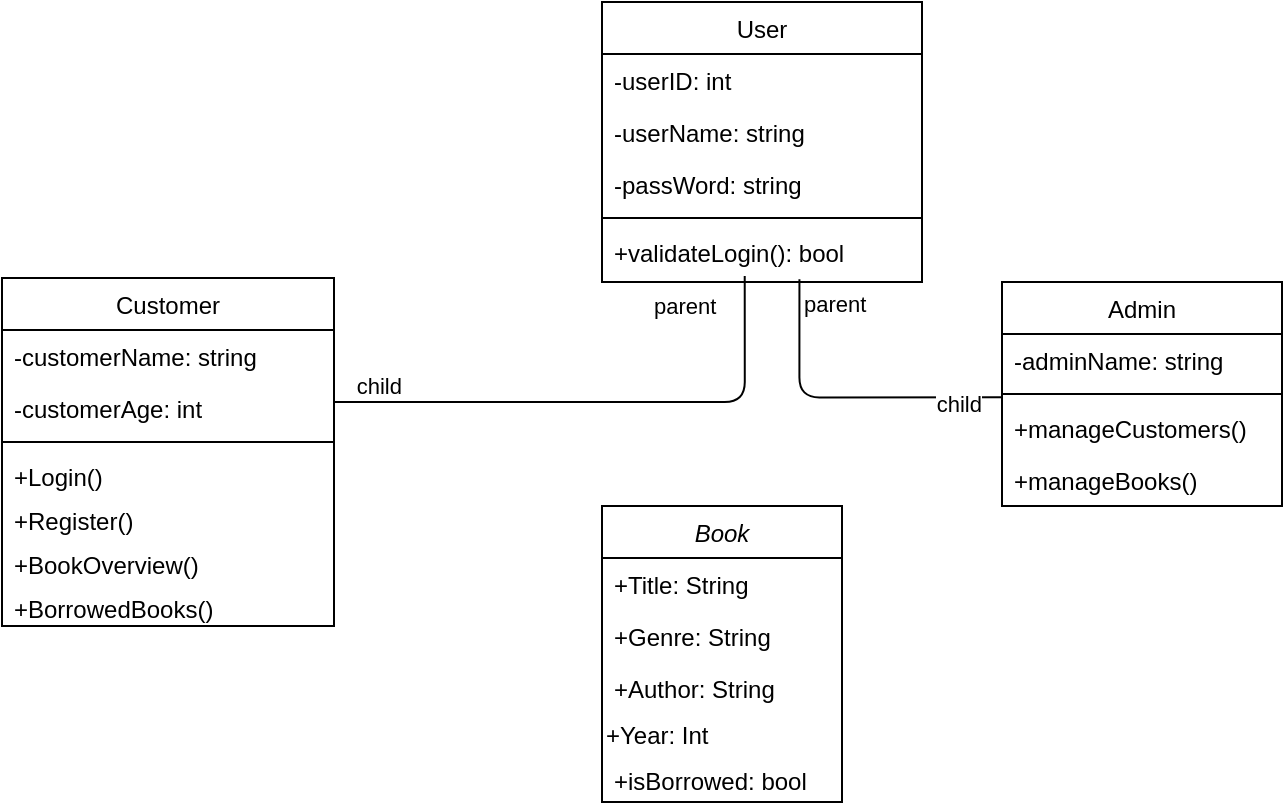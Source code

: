 <mxfile version="13.8.6" type="github">
  <diagram id="C5RBs43oDa-KdzZeNtuy" name="Page-1">
    <mxGraphModel dx="782" dy="478" grid="1" gridSize="10" guides="1" tooltips="1" connect="1" arrows="1" fold="1" page="1" pageScale="1" pageWidth="827" pageHeight="1169" math="0" shadow="0">
      <root>
        <mxCell id="WIyWlLk6GJQsqaUBKTNV-0" />
        <mxCell id="WIyWlLk6GJQsqaUBKTNV-1" parent="WIyWlLk6GJQsqaUBKTNV-0" />
        <mxCell id="zkfFHV4jXpPFQw0GAbJ--0" value="Book" style="swimlane;fontStyle=2;align=center;verticalAlign=top;childLayout=stackLayout;horizontal=1;startSize=26;horizontalStack=0;resizeParent=1;resizeLast=0;collapsible=1;marginBottom=0;rounded=0;shadow=0;strokeWidth=1;" parent="WIyWlLk6GJQsqaUBKTNV-1" vertex="1">
          <mxGeometry x="390" y="262" width="120" height="148" as="geometry">
            <mxRectangle x="230" y="140" width="160" height="26" as="alternateBounds" />
          </mxGeometry>
        </mxCell>
        <mxCell id="zkfFHV4jXpPFQw0GAbJ--1" value="+Title: String" style="text;align=left;verticalAlign=top;spacingLeft=4;spacingRight=4;overflow=hidden;rotatable=0;points=[[0,0.5],[1,0.5]];portConstraint=eastwest;" parent="zkfFHV4jXpPFQw0GAbJ--0" vertex="1">
          <mxGeometry y="26" width="120" height="26" as="geometry" />
        </mxCell>
        <mxCell id="zkfFHV4jXpPFQw0GAbJ--2" value="+Genre: String" style="text;align=left;verticalAlign=top;spacingLeft=4;spacingRight=4;overflow=hidden;rotatable=0;points=[[0,0.5],[1,0.5]];portConstraint=eastwest;rounded=0;shadow=0;html=0;" parent="zkfFHV4jXpPFQw0GAbJ--0" vertex="1">
          <mxGeometry y="52" width="120" height="26" as="geometry" />
        </mxCell>
        <mxCell id="zkfFHV4jXpPFQw0GAbJ--3" value="+Author: String" style="text;align=left;verticalAlign=top;spacingLeft=4;spacingRight=4;overflow=hidden;rotatable=0;points=[[0,0.5],[1,0.5]];portConstraint=eastwest;rounded=0;shadow=0;html=0;" parent="zkfFHV4jXpPFQw0GAbJ--0" vertex="1">
          <mxGeometry y="78" width="120" height="26" as="geometry" />
        </mxCell>
        <mxCell id="hImFnE7xVse3VVfVsYDo-0" value="+Year: Int" style="text;strokeColor=none;fillColor=none;align=left;verticalAlign=middle;rounded=0;" vertex="1" parent="zkfFHV4jXpPFQw0GAbJ--0">
          <mxGeometry y="104" width="120" height="20" as="geometry" />
        </mxCell>
        <mxCell id="hImFnE7xVse3VVfVsYDo-25" value="+isBorrowed: bool" style="text;strokeColor=none;fillColor=none;align=left;verticalAlign=top;spacingLeft=4;spacingRight=4;overflow=hidden;rotatable=0;points=[[0,0.5],[1,0.5]];portConstraint=eastwest;" vertex="1" parent="zkfFHV4jXpPFQw0GAbJ--0">
          <mxGeometry y="124" width="120" height="22" as="geometry" />
        </mxCell>
        <mxCell id="zkfFHV4jXpPFQw0GAbJ--17" value="User" style="swimlane;fontStyle=0;align=center;verticalAlign=top;childLayout=stackLayout;horizontal=1;startSize=26;horizontalStack=0;resizeParent=1;resizeLast=0;collapsible=1;marginBottom=0;rounded=0;shadow=0;strokeWidth=1;" parent="WIyWlLk6GJQsqaUBKTNV-1" vertex="1">
          <mxGeometry x="390" y="10" width="160" height="140" as="geometry">
            <mxRectangle x="550" y="140" width="160" height="26" as="alternateBounds" />
          </mxGeometry>
        </mxCell>
        <mxCell id="zkfFHV4jXpPFQw0GAbJ--18" value="-userID: int" style="text;align=left;verticalAlign=top;spacingLeft=4;spacingRight=4;overflow=hidden;rotatable=0;points=[[0,0.5],[1,0.5]];portConstraint=eastwest;" parent="zkfFHV4jXpPFQw0GAbJ--17" vertex="1">
          <mxGeometry y="26" width="160" height="26" as="geometry" />
        </mxCell>
        <mxCell id="zkfFHV4jXpPFQw0GAbJ--19" value="-userName: string" style="text;align=left;verticalAlign=top;spacingLeft=4;spacingRight=4;overflow=hidden;rotatable=0;points=[[0,0.5],[1,0.5]];portConstraint=eastwest;rounded=0;shadow=0;html=0;" parent="zkfFHV4jXpPFQw0GAbJ--17" vertex="1">
          <mxGeometry y="52" width="160" height="26" as="geometry" />
        </mxCell>
        <mxCell id="zkfFHV4jXpPFQw0GAbJ--20" value="-passWord: string" style="text;align=left;verticalAlign=top;spacingLeft=4;spacingRight=4;overflow=hidden;rotatable=0;points=[[0,0.5],[1,0.5]];portConstraint=eastwest;rounded=0;shadow=0;html=0;" parent="zkfFHV4jXpPFQw0GAbJ--17" vertex="1">
          <mxGeometry y="78" width="160" height="26" as="geometry" />
        </mxCell>
        <mxCell id="zkfFHV4jXpPFQw0GAbJ--23" value="" style="line;html=1;strokeWidth=1;align=left;verticalAlign=middle;spacingTop=-1;spacingLeft=3;spacingRight=3;rotatable=0;labelPosition=right;points=[];portConstraint=eastwest;" parent="zkfFHV4jXpPFQw0GAbJ--17" vertex="1">
          <mxGeometry y="104" width="160" height="8" as="geometry" />
        </mxCell>
        <mxCell id="zkfFHV4jXpPFQw0GAbJ--24" value="+validateLogin(): bool" style="text;align=left;verticalAlign=top;spacingLeft=4;spacingRight=4;overflow=hidden;rotatable=0;points=[[0,0.5],[1,0.5]];portConstraint=eastwest;" parent="zkfFHV4jXpPFQw0GAbJ--17" vertex="1">
          <mxGeometry y="112" width="160" height="26" as="geometry" />
        </mxCell>
        <mxCell id="hImFnE7xVse3VVfVsYDo-1" value="Customer" style="swimlane;fontStyle=0;childLayout=stackLayout;horizontal=1;startSize=26;fillColor=none;horizontalStack=0;resizeParent=1;resizeParentMax=0;resizeLast=0;collapsible=1;marginBottom=0;align=center;html=0;" vertex="1" parent="WIyWlLk6GJQsqaUBKTNV-1">
          <mxGeometry x="90" y="148" width="166" height="174" as="geometry" />
        </mxCell>
        <mxCell id="hImFnE7xVse3VVfVsYDo-2" value="-customerName: string" style="text;strokeColor=none;fillColor=none;align=left;verticalAlign=top;spacingLeft=4;spacingRight=4;overflow=hidden;rotatable=0;points=[[0,0.5],[1,0.5]];portConstraint=eastwest;" vertex="1" parent="hImFnE7xVse3VVfVsYDo-1">
          <mxGeometry y="26" width="166" height="26" as="geometry" />
        </mxCell>
        <mxCell id="hImFnE7xVse3VVfVsYDo-3" value="-customerAge: int" style="text;strokeColor=none;fillColor=none;align=left;verticalAlign=top;spacingLeft=4;spacingRight=4;overflow=hidden;rotatable=0;points=[[0,0.5],[1,0.5]];portConstraint=eastwest;" vertex="1" parent="hImFnE7xVse3VVfVsYDo-1">
          <mxGeometry y="52" width="166" height="26" as="geometry" />
        </mxCell>
        <mxCell id="hImFnE7xVse3VVfVsYDo-18" value="" style="line;strokeWidth=1;fillColor=none;align=left;verticalAlign=middle;spacingTop=-1;spacingLeft=3;spacingRight=3;rotatable=0;labelPosition=right;points=[];portConstraint=eastwest;html=0;" vertex="1" parent="hImFnE7xVse3VVfVsYDo-1">
          <mxGeometry y="78" width="166" height="8" as="geometry" />
        </mxCell>
        <mxCell id="hImFnE7xVse3VVfVsYDo-17" value="+Login()" style="text;strokeColor=none;fillColor=none;align=left;verticalAlign=top;spacingLeft=4;spacingRight=4;overflow=hidden;rotatable=0;points=[[0,0.5],[1,0.5]];portConstraint=eastwest;" vertex="1" parent="hImFnE7xVse3VVfVsYDo-1">
          <mxGeometry y="86" width="166" height="22" as="geometry" />
        </mxCell>
        <mxCell id="hImFnE7xVse3VVfVsYDo-19" value="+Register()" style="text;strokeColor=none;fillColor=none;align=left;verticalAlign=top;spacingLeft=4;spacingRight=4;overflow=hidden;rotatable=0;points=[[0,0.5],[1,0.5]];portConstraint=eastwest;" vertex="1" parent="hImFnE7xVse3VVfVsYDo-1">
          <mxGeometry y="108" width="166" height="22" as="geometry" />
        </mxCell>
        <mxCell id="hImFnE7xVse3VVfVsYDo-29" value="+BookOverview()" style="text;strokeColor=none;fillColor=none;align=left;verticalAlign=top;spacingLeft=4;spacingRight=4;overflow=hidden;rotatable=0;points=[[0,0.5],[1,0.5]];portConstraint=eastwest;" vertex="1" parent="hImFnE7xVse3VVfVsYDo-1">
          <mxGeometry y="130" width="166" height="22" as="geometry" />
        </mxCell>
        <mxCell id="hImFnE7xVse3VVfVsYDo-30" value="+BorrowedBooks()" style="text;strokeColor=none;fillColor=none;align=left;verticalAlign=top;spacingLeft=4;spacingRight=4;overflow=hidden;rotatable=0;points=[[0,0.5],[1,0.5]];portConstraint=eastwest;" vertex="1" parent="hImFnE7xVse3VVfVsYDo-1">
          <mxGeometry y="152" width="166" height="22" as="geometry" />
        </mxCell>
        <mxCell id="hImFnE7xVse3VVfVsYDo-6" value="" style="endArrow=none;html=1;edgeStyle=orthogonalEdgeStyle;exitX=0.446;exitY=0.962;exitDx=0;exitDy=0;exitPerimeter=0;" edge="1" parent="WIyWlLk6GJQsqaUBKTNV-1" source="zkfFHV4jXpPFQw0GAbJ--24" target="hImFnE7xVse3VVfVsYDo-1">
          <mxGeometry relative="1" as="geometry">
            <mxPoint x="320" y="330" as="sourcePoint" />
            <mxPoint x="480" y="330" as="targetPoint" />
            <Array as="points">
              <mxPoint x="461" y="210" />
            </Array>
          </mxGeometry>
        </mxCell>
        <mxCell id="hImFnE7xVse3VVfVsYDo-7" value="parent" style="edgeLabel;resizable=0;html=1;align=left;verticalAlign=bottom;" connectable="0" vertex="1" parent="hImFnE7xVse3VVfVsYDo-6">
          <mxGeometry x="-1" relative="1" as="geometry">
            <mxPoint x="-47.36" y="22.99" as="offset" />
          </mxGeometry>
        </mxCell>
        <mxCell id="hImFnE7xVse3VVfVsYDo-8" value="child" style="edgeLabel;resizable=0;html=1;align=right;verticalAlign=bottom;" connectable="0" vertex="1" parent="hImFnE7xVse3VVfVsYDo-6">
          <mxGeometry x="1" relative="1" as="geometry">
            <mxPoint x="34.6" as="offset" />
          </mxGeometry>
        </mxCell>
        <mxCell id="hImFnE7xVse3VVfVsYDo-10" value="Admin" style="swimlane;fontStyle=0;childLayout=stackLayout;horizontal=1;startSize=26;fillColor=none;horizontalStack=0;resizeParent=1;resizeParentMax=0;resizeLast=0;collapsible=1;marginBottom=0;align=center;html=0;" vertex="1" parent="WIyWlLk6GJQsqaUBKTNV-1">
          <mxGeometry x="590" y="150" width="140" height="112" as="geometry" />
        </mxCell>
        <mxCell id="hImFnE7xVse3VVfVsYDo-11" value="-adminName: string" style="text;strokeColor=none;fillColor=none;align=left;verticalAlign=top;spacingLeft=4;spacingRight=4;overflow=hidden;rotatable=0;points=[[0,0.5],[1,0.5]];portConstraint=eastwest;" vertex="1" parent="hImFnE7xVse3VVfVsYDo-10">
          <mxGeometry y="26" width="140" height="26" as="geometry" />
        </mxCell>
        <mxCell id="hImFnE7xVse3VVfVsYDo-20" value="" style="line;strokeWidth=1;fillColor=none;align=left;verticalAlign=middle;spacingTop=-1;spacingLeft=3;spacingRight=3;rotatable=0;labelPosition=right;points=[];portConstraint=eastwest;html=0;" vertex="1" parent="hImFnE7xVse3VVfVsYDo-10">
          <mxGeometry y="52" width="140" height="8" as="geometry" />
        </mxCell>
        <mxCell id="hImFnE7xVse3VVfVsYDo-13" value="+manageCustomers()" style="text;strokeColor=none;fillColor=none;align=left;verticalAlign=top;spacingLeft=4;spacingRight=4;overflow=hidden;rotatable=0;points=[[0,0.5],[1,0.5]];portConstraint=eastwest;" vertex="1" parent="hImFnE7xVse3VVfVsYDo-10">
          <mxGeometry y="60" width="140" height="26" as="geometry" />
        </mxCell>
        <mxCell id="hImFnE7xVse3VVfVsYDo-26" value="+manageBooks()" style="text;strokeColor=none;fillColor=none;align=left;verticalAlign=top;spacingLeft=4;spacingRight=4;overflow=hidden;rotatable=0;points=[[0,0.5],[1,0.5]];portConstraint=eastwest;" vertex="1" parent="hImFnE7xVse3VVfVsYDo-10">
          <mxGeometry y="86" width="140" height="26" as="geometry" />
        </mxCell>
        <mxCell id="hImFnE7xVse3VVfVsYDo-14" value="" style="endArrow=none;html=1;edgeStyle=orthogonalEdgeStyle;exitX=0.617;exitY=1.026;exitDx=0;exitDy=0;exitPerimeter=0;entryX=0;entryY=1.218;entryDx=0;entryDy=0;entryPerimeter=0;" edge="1" parent="WIyWlLk6GJQsqaUBKTNV-1" source="zkfFHV4jXpPFQw0GAbJ--24" target="hImFnE7xVse3VVfVsYDo-11">
          <mxGeometry relative="1" as="geometry">
            <mxPoint x="320" y="210" as="sourcePoint" />
            <mxPoint x="550" y="195" as="targetPoint" />
            <Array as="points">
              <mxPoint x="489" y="208" />
            </Array>
          </mxGeometry>
        </mxCell>
        <mxCell id="hImFnE7xVse3VVfVsYDo-15" value="parent" style="edgeLabel;resizable=0;html=1;align=left;verticalAlign=bottom;" connectable="0" vertex="1" parent="hImFnE7xVse3VVfVsYDo-14">
          <mxGeometry x="-1" relative="1" as="geometry">
            <mxPoint y="21.32" as="offset" />
          </mxGeometry>
        </mxCell>
        <mxCell id="hImFnE7xVse3VVfVsYDo-16" value="child" style="edgeLabel;resizable=0;html=1;align=right;verticalAlign=bottom;" connectable="0" vertex="1" parent="hImFnE7xVse3VVfVsYDo-14">
          <mxGeometry x="1" relative="1" as="geometry">
            <mxPoint x="-9.68" y="12.33" as="offset" />
          </mxGeometry>
        </mxCell>
      </root>
    </mxGraphModel>
  </diagram>
</mxfile>

